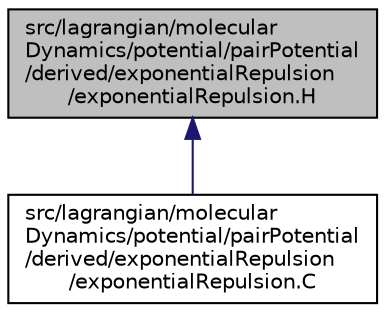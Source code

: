 digraph "src/lagrangian/molecularDynamics/potential/pairPotential/derived/exponentialRepulsion/exponentialRepulsion.H"
{
  bgcolor="transparent";
  edge [fontname="Helvetica",fontsize="10",labelfontname="Helvetica",labelfontsize="10"];
  node [fontname="Helvetica",fontsize="10",shape=record];
  Node1 [label="src/lagrangian/molecular\lDynamics/potential/pairPotential\l/derived/exponentialRepulsion\l/exponentialRepulsion.H",height=0.2,width=0.4,color="black", fillcolor="grey75", style="filled", fontcolor="black"];
  Node1 -> Node2 [dir="back",color="midnightblue",fontsize="10",style="solid",fontname="Helvetica"];
  Node2 [label="src/lagrangian/molecular\lDynamics/potential/pairPotential\l/derived/exponentialRepulsion\l/exponentialRepulsion.C",height=0.2,width=0.4,color="black",URL="$a07250.html"];
}
